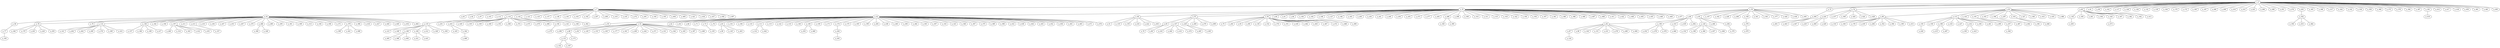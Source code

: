 graph grafoGeografico_500_30_BFS  {
n_0;
n_7;
n_35;
n_59;
n_72;
n_74;
n_81;
n_85;
n_91;
n_99;
n_102;
n_117;
n_126;
n_128;
n_132;
n_139;
n_164;
n_170;
n_172;
n_185;
n_187;
n_206;
n_209;
n_210;
n_214;
n_223;
n_246;
n_248;
n_251;
n_274;
n_293;
n_305;
n_308;
n_317;
n_324;
n_332;
n_334;
n_359;
n_368;
n_373;
n_378;
n_384;
n_387;
n_391;
n_414;
n_417;
n_418;
n_459;
n_481;
n_483;
n_495;
n_54;
n_63;
n_92;
n_97;
n_103;
n_112;
n_116;
n_118;
n_121;
n_125;
n_137;
n_138;
n_161;
n_163;
n_192;
n_207;
n_208;
n_219;
n_235;
n_272;
n_291;
n_330;
n_355;
n_404;
n_409;
n_421;
n_434;
n_437;
n_458;
n_497;
n_42;
n_48;
n_55;
n_56;
n_60;
n_61;
n_84;
n_100;
n_104;
n_108;
n_127;
n_146;
n_183;
n_205;
n_230;
n_241;
n_249;
n_250;
n_255;
n_273;
n_277;
n_283;
n_288;
n_298;
n_300;
n_310;
n_311;
n_315;
n_318;
n_322;
n_350;
n_354;
n_357;
n_361;
n_380;
n_386;
n_406;
n_407;
n_408;
n_411;
n_422;
n_448;
n_450;
n_455;
n_460;
n_469;
n_477;
n_68;
n_95;
n_107;
n_162;
n_228;
n_268;
n_338;
n_341;
n_363;
n_377;
n_426;
n_436;
n_491;
n_294;
n_224;
n_237;
n_369;
n_420;
n_424;
n_428;
n_89;
n_113;
n_143;
n_191;
n_193;
n_196;
n_297;
n_319;
n_327;
n_365;
n_433;
n_435;
n_486;
n_136;
n_169;
n_281;
n_304;
n_320;
n_347;
n_382;
n_392;
n_413;
n_302;
n_419;
n_58;
n_78;
n_79;
n_114;
n_148;
n_182;
n_194;
n_197;
n_211;
n_213;
n_233;
n_236;
n_247;
n_253;
n_267;
n_270;
n_286;
n_289;
n_295;
n_301;
n_309;
n_313;
n_336;
n_358;
n_371;
n_379;
n_396;
n_416;
n_427;
n_440;
n_449;
n_454;
n_464;
n_119;
n_201;
n_243;
n_329;
n_335;
n_339;
n_349;
n_353;
n_360;
n_372;
n_475;
n_479;
n_496;
n_156;
n_321;
n_346;
n_362;
n_50;
n_52;
n_62;
n_64;
n_66;
n_71;
n_73;
n_76;
n_83;
n_101;
n_106;
n_110;
n_111;
n_115;
n_122;
n_133;
n_140;
n_149;
n_159;
n_171;
n_174;
n_175;
n_195;
n_199;
n_204;
n_238;
n_240;
n_258;
n_282;
n_303;
n_307;
n_316;
n_323;
n_348;
n_367;
n_375;
n_389;
n_398;
n_432;
n_438;
n_444;
n_445;
n_452;
n_456;
n_461;
n_465;
n_471;
n_476;
n_51;
n_135;
n_155;
n_216;
n_222;
n_403;
n_65;
n_147;
n_229;
n_269;
n_279;
n_499;
n_75;
n_86;
n_93;
n_98;
n_130;
n_152;
n_176;
n_351;
n_430;
n_462;
n_463;
n_467;
n_472;
n_488;
n_490;
n_340;
n_390;
n_82;
n_190;
n_333;
n_439;
n_492;
n_120;
n_266;
n_292;
n_376;
n_401;
n_443;
n_447;
n_225;
n_400;
n_429;
n_134;
n_160;
n_178;
n_239;
n_284;
n_352;
n_394;
n_395;
n_415;
n_150;
n_158;
n_188;
n_218;
n_227;
n_232;
n_256;
n_261;
n_299;
n_257;
n_487;
n_402;
n_381;
n_446;
n_405;
n_473;
n_356;
n_453;
n_482;
n_77;
n_166;
n_179;
n_203;
n_220;
n_259;
n_141;
n_202;
n_262;
n_290;
n_374;
n_385;
n_410;
n_157;
n_186;
n_189;
n_217;
n_260;
n_314;
n_343;
n_412;
n_451;
n_337;
n_306;
n_328;
n_399;
n_441;
n_498;
n_123;
n_168;
n_180;
n_184;
n_212;
n_326;
n_383;
n_325;
n_342;
n_275;
n_296;
n_88;
n_94;
n_129;
n_153;
n_165;
n_177;
n_181;
n_200;
n_242;
n_271;
n_331;
n_344;
n_345;
n_397;
n_480;
n_105;
n_90;
n_145;
n_263;
n_312;
n_442;
n_254;
n_468;
n_244;
n_70;
n_80;
n_234;
n_264;
n_431;
n_474;
n_265;
n_493;
n_87;
n_96;
n_144;
n_151;
n_231;
n_276;
n_280;
n_494;
n_252;
n_278;
n_478;
n_466;
n_154;
n_198;
n_366;
n_457;
n_484;
n_370;
n_470;
n_226;
n_215;
n_287;
n_393;
n_423;
n_364;
n_109;
n_285;
n_388;
n_485;
n_221;
n_425;
n_489;
n_131;
n_173;
n_245;
n_124;
n_142;
n_167;
n_0 -- n_7;
n_0 -- n_35;
n_0 -- n_59;
n_0 -- n_72;
n_0 -- n_74;
n_0 -- n_81;
n_0 -- n_85;
n_0 -- n_91;
n_0 -- n_99;
n_0 -- n_102;
n_0 -- n_117;
n_0 -- n_126;
n_0 -- n_128;
n_0 -- n_132;
n_0 -- n_139;
n_0 -- n_164;
n_0 -- n_170;
n_0 -- n_172;
n_0 -- n_185;
n_0 -- n_187;
n_0 -- n_206;
n_0 -- n_209;
n_0 -- n_210;
n_0 -- n_214;
n_0 -- n_223;
n_0 -- n_246;
n_0 -- n_248;
n_0 -- n_251;
n_0 -- n_274;
n_0 -- n_293;
n_0 -- n_305;
n_0 -- n_308;
n_0 -- n_317;
n_0 -- n_324;
n_0 -- n_332;
n_0 -- n_334;
n_0 -- n_359;
n_0 -- n_368;
n_0 -- n_373;
n_0 -- n_378;
n_0 -- n_384;
n_0 -- n_387;
n_0 -- n_391;
n_0 -- n_414;
n_0 -- n_417;
n_0 -- n_418;
n_0 -- n_459;
n_0 -- n_481;
n_0 -- n_483;
n_0 -- n_495;
n_7 -- n_54;
n_7 -- n_63;
n_7 -- n_92;
n_7 -- n_97;
n_7 -- n_103;
n_7 -- n_112;
n_7 -- n_116;
n_7 -- n_118;
n_7 -- n_121;
n_7 -- n_125;
n_7 -- n_137;
n_7 -- n_138;
n_7 -- n_161;
n_7 -- n_163;
n_7 -- n_192;
n_7 -- n_207;
n_7 -- n_208;
n_7 -- n_219;
n_7 -- n_235;
n_7 -- n_272;
n_7 -- n_291;
n_7 -- n_330;
n_7 -- n_355;
n_7 -- n_404;
n_7 -- n_409;
n_7 -- n_421;
n_7 -- n_434;
n_7 -- n_437;
n_7 -- n_458;
n_7 -- n_497;
n_35 -- n_42;
n_35 -- n_48;
n_35 -- n_55;
n_35 -- n_56;
n_35 -- n_60;
n_35 -- n_61;
n_35 -- n_84;
n_35 -- n_100;
n_35 -- n_104;
n_35 -- n_108;
n_35 -- n_127;
n_35 -- n_146;
n_35 -- n_183;
n_35 -- n_205;
n_35 -- n_230;
n_35 -- n_241;
n_35 -- n_249;
n_35 -- n_250;
n_35 -- n_255;
n_35 -- n_273;
n_35 -- n_277;
n_35 -- n_283;
n_35 -- n_288;
n_35 -- n_298;
n_35 -- n_300;
n_35 -- n_310;
n_35 -- n_311;
n_35 -- n_315;
n_35 -- n_318;
n_35 -- n_322;
n_35 -- n_350;
n_35 -- n_354;
n_35 -- n_357;
n_35 -- n_361;
n_35 -- n_380;
n_35 -- n_386;
n_35 -- n_406;
n_35 -- n_407;
n_35 -- n_408;
n_35 -- n_411;
n_35 -- n_422;
n_35 -- n_448;
n_35 -- n_450;
n_35 -- n_455;
n_35 -- n_460;
n_35 -- n_469;
n_35 -- n_477;
n_59 -- n_68;
n_59 -- n_95;
n_59 -- n_107;
n_59 -- n_162;
n_59 -- n_228;
n_59 -- n_268;
n_59 -- n_338;
n_59 -- n_341;
n_59 -- n_363;
n_59 -- n_377;
n_59 -- n_426;
n_59 -- n_436;
n_59 -- n_491;
n_72 -- n_294;
n_74 -- n_224;
n_74 -- n_237;
n_74 -- n_369;
n_74 -- n_420;
n_74 -- n_424;
n_74 -- n_428;
n_81 -- n_89;
n_81 -- n_113;
n_81 -- n_143;
n_81 -- n_191;
n_81 -- n_193;
n_81 -- n_196;
n_81 -- n_297;
n_81 -- n_319;
n_81 -- n_327;
n_81 -- n_365;
n_81 -- n_433;
n_81 -- n_435;
n_81 -- n_486;
n_85 -- n_136;
n_85 -- n_169;
n_85 -- n_281;
n_85 -- n_304;
n_85 -- n_320;
n_85 -- n_347;
n_85 -- n_382;
n_85 -- n_392;
n_85 -- n_413;
n_293 -- n_302;
n_391 -- n_419;
n_54 -- n_58;
n_54 -- n_78;
n_54 -- n_79;
n_54 -- n_114;
n_54 -- n_148;
n_54 -- n_182;
n_54 -- n_194;
n_54 -- n_197;
n_54 -- n_211;
n_54 -- n_213;
n_54 -- n_233;
n_54 -- n_236;
n_54 -- n_247;
n_54 -- n_253;
n_54 -- n_267;
n_54 -- n_270;
n_54 -- n_286;
n_54 -- n_289;
n_54 -- n_295;
n_54 -- n_301;
n_54 -- n_309;
n_54 -- n_313;
n_54 -- n_336;
n_54 -- n_358;
n_54 -- n_371;
n_54 -- n_379;
n_54 -- n_396;
n_54 -- n_416;
n_54 -- n_427;
n_54 -- n_440;
n_54 -- n_449;
n_54 -- n_454;
n_54 -- n_464;
n_116 -- n_119;
n_116 -- n_201;
n_116 -- n_243;
n_116 -- n_329;
n_116 -- n_335;
n_116 -- n_339;
n_116 -- n_349;
n_116 -- n_353;
n_116 -- n_360;
n_116 -- n_372;
n_116 -- n_475;
n_116 -- n_479;
n_116 -- n_496;
n_118 -- n_156;
n_118 -- n_321;
n_118 -- n_346;
n_118 -- n_362;
n_42 -- n_50;
n_42 -- n_52;
n_42 -- n_62;
n_42 -- n_64;
n_42 -- n_66;
n_42 -- n_71;
n_42 -- n_73;
n_42 -- n_76;
n_42 -- n_83;
n_42 -- n_101;
n_42 -- n_106;
n_42 -- n_110;
n_42 -- n_111;
n_42 -- n_115;
n_42 -- n_122;
n_42 -- n_133;
n_42 -- n_140;
n_42 -- n_149;
n_42 -- n_159;
n_42 -- n_171;
n_42 -- n_174;
n_42 -- n_175;
n_42 -- n_195;
n_42 -- n_199;
n_42 -- n_204;
n_42 -- n_238;
n_42 -- n_240;
n_42 -- n_258;
n_42 -- n_282;
n_42 -- n_303;
n_42 -- n_307;
n_42 -- n_316;
n_42 -- n_323;
n_42 -- n_348;
n_42 -- n_367;
n_42 -- n_375;
n_42 -- n_389;
n_42 -- n_398;
n_42 -- n_432;
n_42 -- n_438;
n_42 -- n_444;
n_42 -- n_445;
n_42 -- n_452;
n_42 -- n_456;
n_42 -- n_461;
n_42 -- n_465;
n_42 -- n_471;
n_42 -- n_476;
n_48 -- n_51;
n_48 -- n_135;
n_48 -- n_155;
n_48 -- n_216;
n_48 -- n_222;
n_48 -- n_403;
n_55 -- n_65;
n_55 -- n_147;
n_55 -- n_229;
n_55 -- n_269;
n_55 -- n_279;
n_55 -- n_499;
n_56 -- n_75;
n_56 -- n_86;
n_56 -- n_93;
n_56 -- n_98;
n_56 -- n_130;
n_56 -- n_152;
n_56 -- n_176;
n_56 -- n_351;
n_56 -- n_430;
n_56 -- n_462;
n_56 -- n_463;
n_56 -- n_467;
n_56 -- n_472;
n_56 -- n_488;
n_56 -- n_490;
n_288 -- n_340;
n_288 -- n_390;
n_68 -- n_82;
n_68 -- n_190;
n_68 -- n_333;
n_68 -- n_439;
n_68 -- n_492;
n_95 -- n_120;
n_95 -- n_266;
n_95 -- n_292;
n_338 -- n_376;
n_294 -- n_401;
n_294 -- n_443;
n_294 -- n_447;
n_224 -- n_225;
n_224 -- n_400;
n_224 -- n_429;
n_89 -- n_134;
n_89 -- n_160;
n_89 -- n_178;
n_89 -- n_239;
n_89 -- n_284;
n_89 -- n_352;
n_89 -- n_394;
n_89 -- n_395;
n_89 -- n_415;
n_113 -- n_150;
n_113 -- n_158;
n_113 -- n_188;
n_113 -- n_218;
n_113 -- n_227;
n_113 -- n_232;
n_113 -- n_256;
n_113 -- n_261;
n_113 -- n_299;
n_191 -- n_257;
n_191 -- n_487;
n_196 -- n_402;
n_319 -- n_381;
n_319 -- n_446;
n_136 -- n_405;
n_320 -- n_473;
n_302 -- n_356;
n_302 -- n_453;
n_302 -- n_482;
n_58 -- n_77;
n_78 -- n_166;
n_78 -- n_179;
n_78 -- n_203;
n_78 -- n_220;
n_78 -- n_259;
n_114 -- n_141;
n_114 -- n_202;
n_114 -- n_262;
n_114 -- n_290;
n_114 -- n_374;
n_114 -- n_385;
n_114 -- n_410;
n_148 -- n_157;
n_148 -- n_186;
n_148 -- n_189;
n_148 -- n_217;
n_197 -- n_260;
n_197 -- n_314;
n_197 -- n_343;
n_197 -- n_412;
n_197 -- n_451;
n_213 -- n_337;
n_286 -- n_306;
n_286 -- n_328;
n_379 -- n_399;
n_379 -- n_441;
n_379 -- n_498;
n_119 -- n_123;
n_119 -- n_168;
n_119 -- n_180;
n_119 -- n_184;
n_119 -- n_212;
n_119 -- n_326;
n_119 -- n_383;
n_243 -- n_325;
n_243 -- n_342;
n_156 -- n_275;
n_50 -- n_296;
n_52 -- n_88;
n_52 -- n_94;
n_52 -- n_129;
n_52 -- n_153;
n_52 -- n_165;
n_52 -- n_177;
n_52 -- n_181;
n_52 -- n_200;
n_52 -- n_242;
n_52 -- n_271;
n_52 -- n_331;
n_52 -- n_344;
n_52 -- n_345;
n_52 -- n_397;
n_52 -- n_480;
n_73 -- n_105;
n_83 -- n_90;
n_83 -- n_145;
n_83 -- n_263;
n_111 -- n_312;
n_111 -- n_442;
n_149 -- n_254;
n_149 -- n_468;
n_174 -- n_244;
n_65 -- n_70;
n_65 -- n_80;
n_147 -- n_234;
n_147 -- n_264;
n_147 -- n_431;
n_147 -- n_474;
n_229 -- n_265;
n_229 -- n_493;
n_82 -- n_87;
n_82 -- n_96;
n_82 -- n_144;
n_82 -- n_151;
n_82 -- n_231;
n_82 -- n_276;
n_82 -- n_280;
n_82 -- n_494;
n_190 -- n_252;
n_190 -- n_278;
n_190 -- n_478;
n_333 -- n_466;
n_120 -- n_154;
n_120 -- n_198;
n_120 -- n_366;
n_120 -- n_457;
n_120 -- n_484;
n_292 -- n_370;
n_376 -- n_470;
n_150 -- n_226;
n_188 -- n_215;
n_188 -- n_287;
n_232 -- n_393;
n_232 -- n_423;
n_257 -- n_364;
n_77 -- n_109;
n_180 -- n_285;
n_180 -- n_388;
n_180 -- n_485;
n_184 -- n_221;
n_184 -- n_425;
n_342 -- n_489;
n_88 -- n_131;
n_88 -- n_173;
n_244 -- n_245;
n_87 -- n_124;
n_131 -- n_142;
n_131 -- n_167;
}